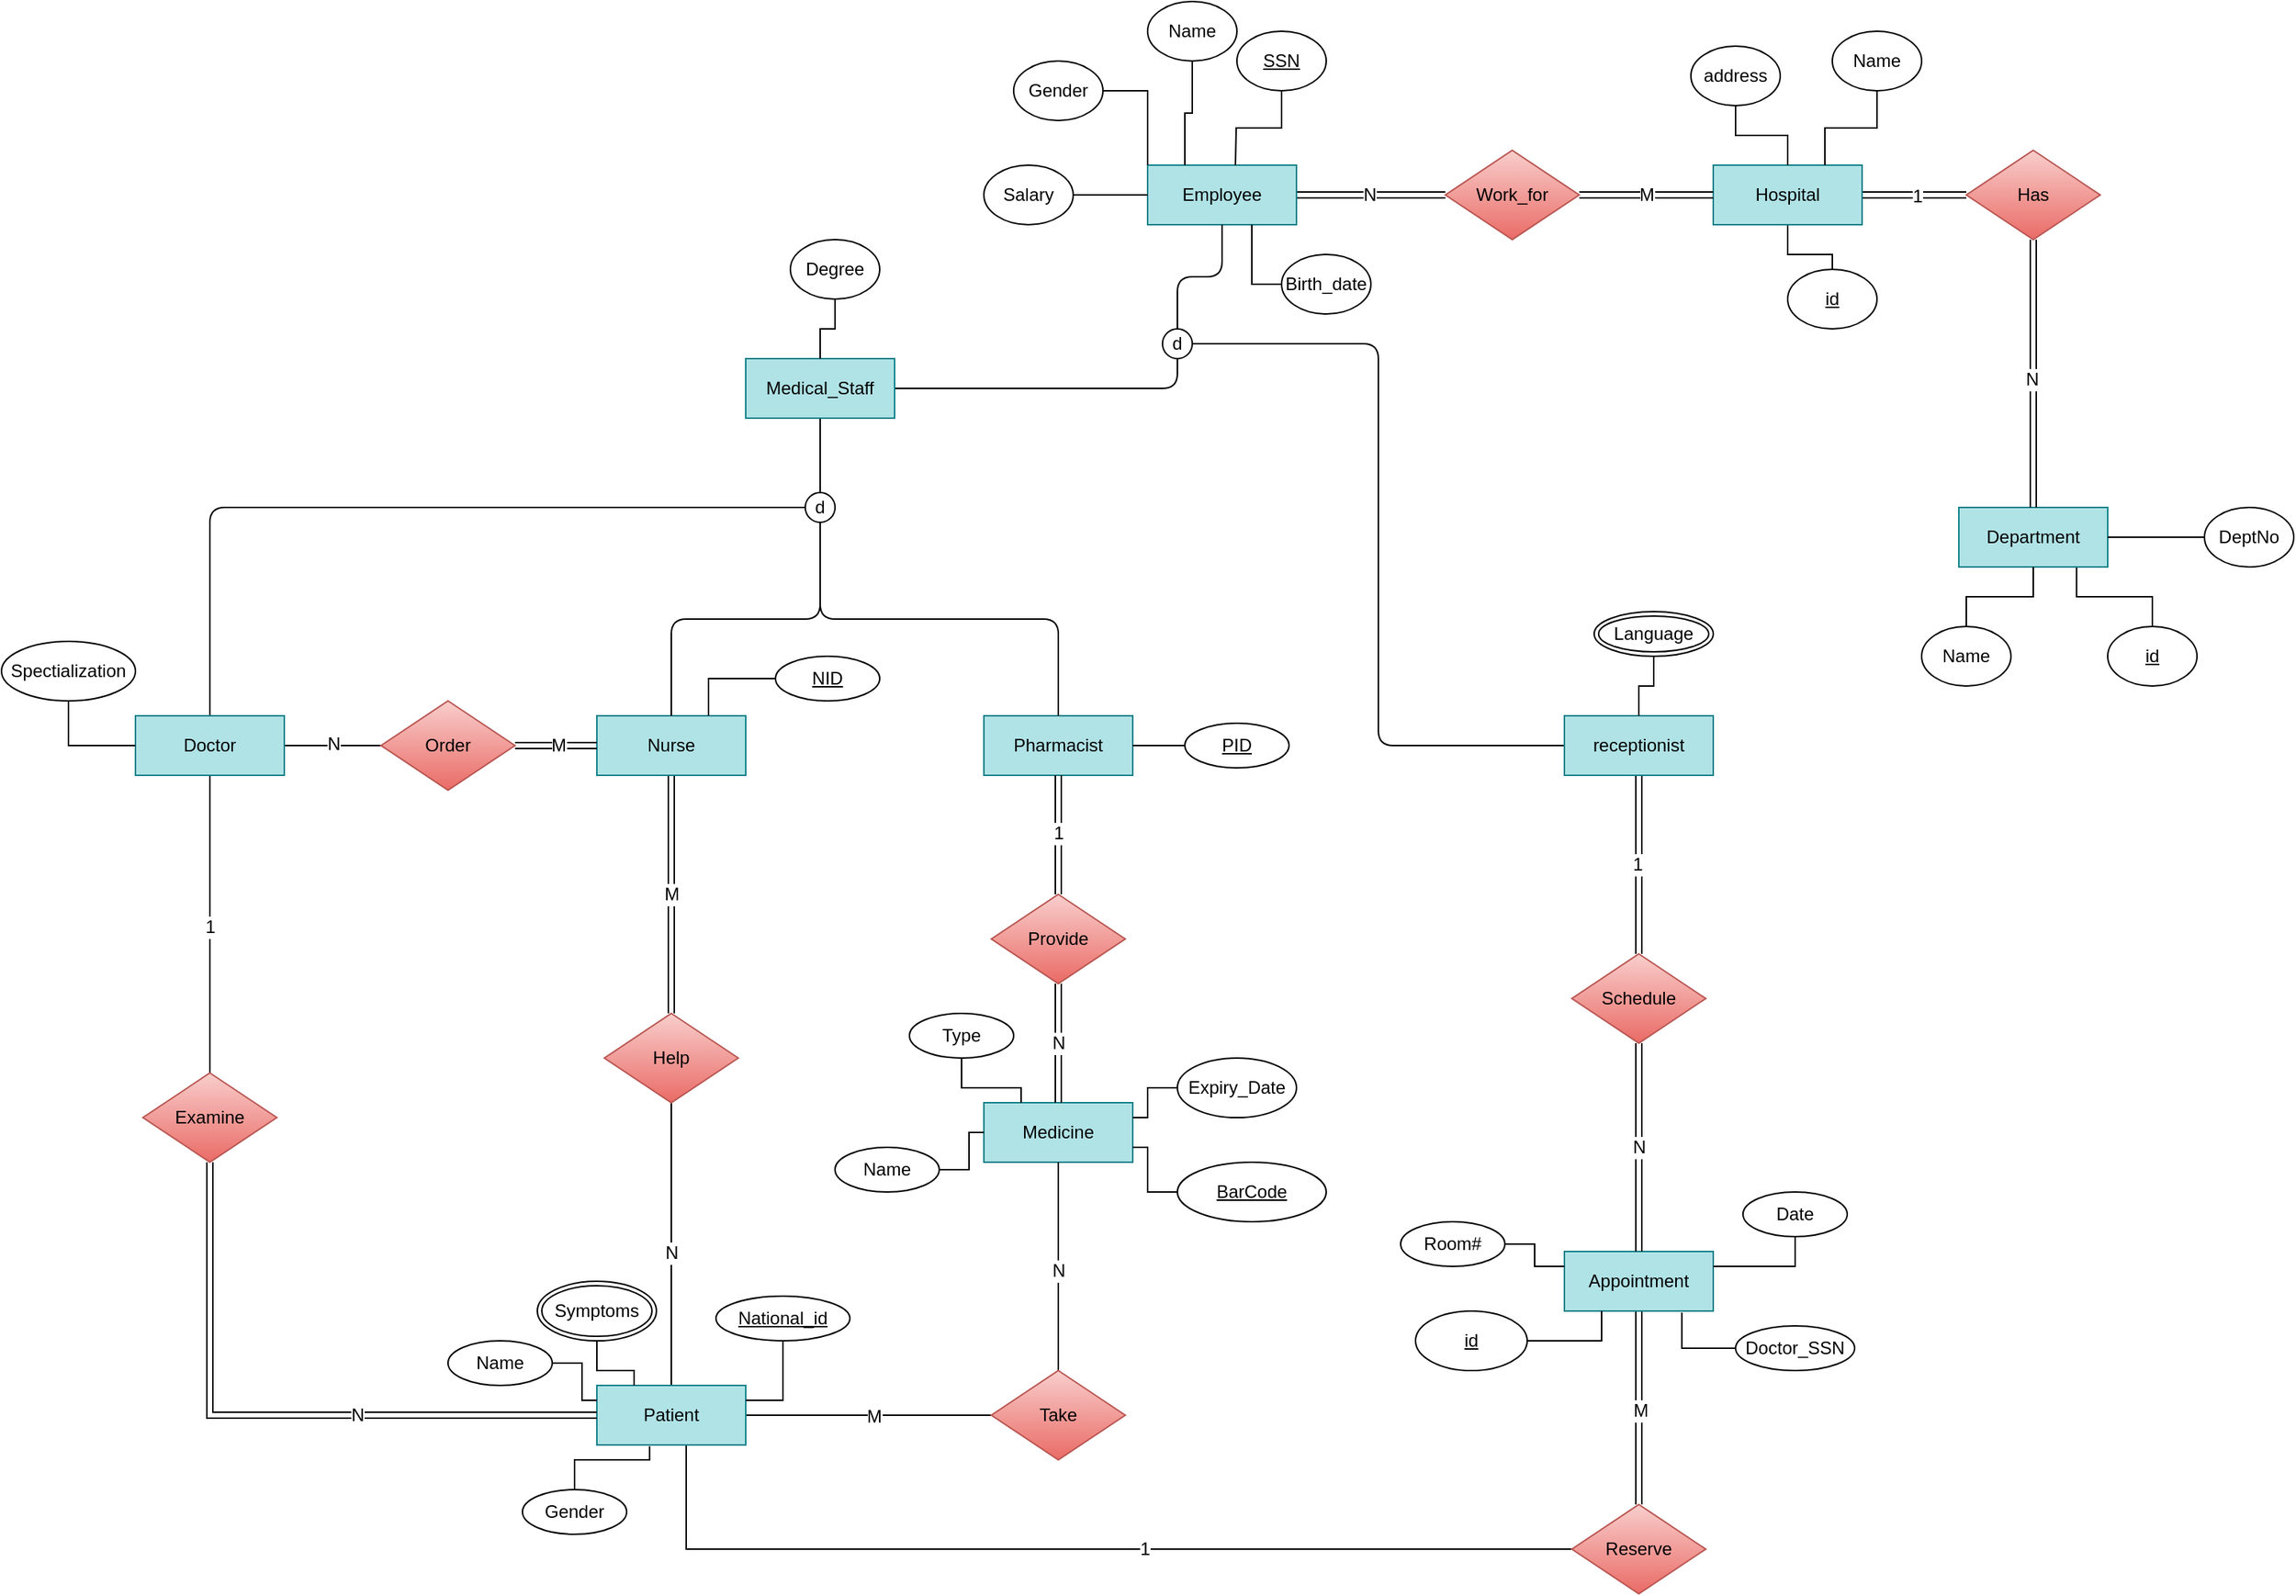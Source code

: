 <mxfile version="24.0.2" type="device">
  <diagram name="Page-1" id="7vA5k1ekcT5QC32cfVXg">
    <mxGraphModel dx="2220" dy="1185" grid="1" gridSize="10" guides="1" tooltips="1" connect="1" arrows="1" fold="1" page="1" pageScale="1" pageWidth="850" pageHeight="1100" math="0" shadow="0">
      <root>
        <mxCell id="0" />
        <mxCell id="1" parent="0" />
        <mxCell id="Ph7M2T8NQerXe_SHEotg-37" style="edgeStyle=orthogonalEdgeStyle;rounded=0;orthogonalLoop=1;jettySize=auto;html=1;entryX=0.5;entryY=0;entryDx=0;entryDy=0;fontFamily=Helvetica;fontSize=12;fontColor=default;startArrow=none;startFill=0;endArrow=none;endFill=0;curved=1;" edge="1" parent="1" source="Ph7M2T8NQerXe_SHEotg-9" target="Ph7M2T8NQerXe_SHEotg-32">
          <mxGeometry relative="1" as="geometry" />
        </mxCell>
        <mxCell id="Ph7M2T8NQerXe_SHEotg-45" style="edgeStyle=orthogonalEdgeStyle;curved=0;rounded=1;orthogonalLoop=1;jettySize=auto;html=1;entryX=0.5;entryY=1;entryDx=0;entryDy=0;strokeColor=default;align=center;verticalAlign=middle;fontFamily=Helvetica;fontSize=12;fontColor=default;labelBackgroundColor=default;startArrow=none;startFill=0;endArrow=none;endFill=0;" edge="1" parent="1" source="Ph7M2T8NQerXe_SHEotg-9" target="Ph7M2T8NQerXe_SHEotg-35">
          <mxGeometry relative="1" as="geometry" />
        </mxCell>
        <mxCell id="Ph7M2T8NQerXe_SHEotg-9" value="Medical_Staff" style="whiteSpace=wrap;html=1;align=center;fillColor=#b0e3e6;strokeColor=#0e8088;" vertex="1" parent="1">
          <mxGeometry x="580" y="550" width="100" height="40" as="geometry" />
        </mxCell>
        <mxCell id="Ph7M2T8NQerXe_SHEotg-59" style="edgeStyle=orthogonalEdgeStyle;curved=1;rounded=0;orthogonalLoop=1;jettySize=auto;html=1;entryX=0;entryY=0.5;entryDx=0;entryDy=0;strokeColor=default;align=center;verticalAlign=middle;fontFamily=Helvetica;fontSize=12;fontColor=default;labelBackgroundColor=default;startArrow=none;startFill=0;endArrow=none;endFill=0;shape=link;" edge="1" parent="1" source="Ph7M2T8NQerXe_SHEotg-10" target="Ph7M2T8NQerXe_SHEotg-21">
          <mxGeometry relative="1" as="geometry" />
        </mxCell>
        <mxCell id="Ph7M2T8NQerXe_SHEotg-61" value="1" style="edgeLabel;html=1;align=center;verticalAlign=middle;resizable=0;points=[];strokeColor=default;fontFamily=Helvetica;fontSize=12;fontColor=default;labelBackgroundColor=default;fillColor=default;" vertex="1" connectable="0" parent="Ph7M2T8NQerXe_SHEotg-59">
          <mxGeometry x="0.057" y="-1" relative="1" as="geometry">
            <mxPoint as="offset" />
          </mxGeometry>
        </mxCell>
        <mxCell id="Ph7M2T8NQerXe_SHEotg-112" style="edgeStyle=orthogonalEdgeStyle;curved=0;rounded=0;orthogonalLoop=1;jettySize=auto;html=1;entryX=0.5;entryY=0;entryDx=0;entryDy=0;strokeColor=default;align=center;verticalAlign=middle;fontFamily=Helvetica;fontSize=12;fontColor=default;labelBackgroundColor=default;startArrow=none;startFill=0;endArrow=none;endFill=0;" edge="1" parent="1" source="Ph7M2T8NQerXe_SHEotg-10" target="Ph7M2T8NQerXe_SHEotg-111">
          <mxGeometry relative="1" as="geometry" />
        </mxCell>
        <mxCell id="Ph7M2T8NQerXe_SHEotg-10" value="Hospital" style="whiteSpace=wrap;html=1;align=center;fillColor=#b0e3e6;strokeColor=#0e8088;" vertex="1" parent="1">
          <mxGeometry x="1230" y="420" width="100" height="40" as="geometry" />
        </mxCell>
        <mxCell id="Ph7M2T8NQerXe_SHEotg-54" style="edgeStyle=orthogonalEdgeStyle;curved=0;rounded=1;orthogonalLoop=1;jettySize=auto;html=1;strokeColor=default;align=center;verticalAlign=middle;fontFamily=Helvetica;fontSize=12;fontColor=default;labelBackgroundColor=default;startArrow=none;startFill=0;endArrow=none;endFill=0;entryX=0.5;entryY=1;entryDx=0;entryDy=0;" edge="1" parent="1" source="Ph7M2T8NQerXe_SHEotg-11" target="Ph7M2T8NQerXe_SHEotg-32">
          <mxGeometry relative="1" as="geometry">
            <mxPoint x="600" y="700" as="targetPoint" />
            <Array as="points">
              <mxPoint x="220" y="650" />
              <mxPoint x="630" y="650" />
            </Array>
          </mxGeometry>
        </mxCell>
        <mxCell id="Ph7M2T8NQerXe_SHEotg-81" style="edgeStyle=orthogonalEdgeStyle;curved=1;rounded=0;orthogonalLoop=1;jettySize=auto;html=1;entryX=0.5;entryY=0;entryDx=0;entryDy=0;strokeColor=default;align=center;verticalAlign=middle;fontFamily=Helvetica;fontSize=12;fontColor=default;labelBackgroundColor=default;startArrow=none;startFill=0;endArrow=none;endFill=0;" edge="1" parent="1" source="Ph7M2T8NQerXe_SHEotg-11" target="Ph7M2T8NQerXe_SHEotg-27">
          <mxGeometry relative="1" as="geometry" />
        </mxCell>
        <mxCell id="Ph7M2T8NQerXe_SHEotg-82" value="1" style="edgeLabel;html=1;align=center;verticalAlign=middle;resizable=0;points=[];strokeColor=default;fontFamily=Helvetica;fontSize=12;fontColor=default;labelBackgroundColor=default;fillColor=default;" vertex="1" connectable="0" parent="Ph7M2T8NQerXe_SHEotg-81">
          <mxGeometry x="0.021" y="-2" relative="1" as="geometry">
            <mxPoint x="2" as="offset" />
          </mxGeometry>
        </mxCell>
        <mxCell id="Ph7M2T8NQerXe_SHEotg-83" style="edgeStyle=orthogonalEdgeStyle;curved=1;rounded=0;orthogonalLoop=1;jettySize=auto;html=1;strokeColor=default;align=center;verticalAlign=middle;fontFamily=Helvetica;fontSize=12;fontColor=default;labelBackgroundColor=default;startArrow=none;startFill=0;endArrow=none;endFill=0;" edge="1" parent="1" source="Ph7M2T8NQerXe_SHEotg-11" target="Ph7M2T8NQerXe_SHEotg-28">
          <mxGeometry relative="1" as="geometry" />
        </mxCell>
        <mxCell id="Ph7M2T8NQerXe_SHEotg-84" value="N" style="edgeLabel;html=1;align=center;verticalAlign=middle;resizable=0;points=[];strokeColor=default;fontFamily=Helvetica;fontSize=12;fontColor=default;labelBackgroundColor=default;fillColor=default;" vertex="1" connectable="0" parent="Ph7M2T8NQerXe_SHEotg-83">
          <mxGeometry x="0.019" y="1" relative="1" as="geometry">
            <mxPoint as="offset" />
          </mxGeometry>
        </mxCell>
        <mxCell id="Ph7M2T8NQerXe_SHEotg-11" value="Doctor" style="whiteSpace=wrap;html=1;align=center;fillColor=#b0e3e6;strokeColor=#0e8088;" vertex="1" parent="1">
          <mxGeometry x="170" y="790" width="100" height="40" as="geometry" />
        </mxCell>
        <mxCell id="Ph7M2T8NQerXe_SHEotg-12" value="Department" style="whiteSpace=wrap;html=1;align=center;fillColor=#b0e3e6;strokeColor=#0e8088;" vertex="1" parent="1">
          <mxGeometry x="1395" y="650" width="100" height="40" as="geometry" />
        </mxCell>
        <mxCell id="Ph7M2T8NQerXe_SHEotg-87" style="edgeStyle=orthogonalEdgeStyle;curved=1;rounded=0;orthogonalLoop=1;jettySize=auto;html=1;entryX=0.5;entryY=0;entryDx=0;entryDy=0;strokeColor=default;align=center;verticalAlign=middle;fontFamily=Helvetica;fontSize=12;fontColor=default;labelBackgroundColor=default;startArrow=none;startFill=0;endArrow=none;endFill=0;shape=link;" edge="1" parent="1" source="Ph7M2T8NQerXe_SHEotg-14" target="Ph7M2T8NQerXe_SHEotg-26">
          <mxGeometry relative="1" as="geometry" />
        </mxCell>
        <mxCell id="Ph7M2T8NQerXe_SHEotg-88" value="M" style="edgeLabel;html=1;align=center;verticalAlign=middle;resizable=0;points=[];strokeColor=default;fontFamily=Helvetica;fontSize=12;fontColor=default;labelBackgroundColor=default;fillColor=default;" vertex="1" connectable="0" parent="Ph7M2T8NQerXe_SHEotg-87">
          <mxGeometry x="0.032" y="1" relative="1" as="geometry">
            <mxPoint x="-1" y="-3" as="offset" />
          </mxGeometry>
        </mxCell>
        <mxCell id="Ph7M2T8NQerXe_SHEotg-14" value="Nurse" style="whiteSpace=wrap;html=1;align=center;fillColor=#b0e3e6;strokeColor=#0e8088;" vertex="1" parent="1">
          <mxGeometry x="480" y="790" width="100" height="40" as="geometry" />
        </mxCell>
        <mxCell id="Ph7M2T8NQerXe_SHEotg-15" value="Pharmacist" style="whiteSpace=wrap;html=1;align=center;fillColor=#b0e3e6;strokeColor=#0e8088;" vertex="1" parent="1">
          <mxGeometry x="740" y="790" width="100" height="40" as="geometry" />
        </mxCell>
        <mxCell id="Ph7M2T8NQerXe_SHEotg-16" value="Medicine" style="whiteSpace=wrap;html=1;align=center;fillColor=#b0e3e6;strokeColor=#0e8088;" vertex="1" parent="1">
          <mxGeometry x="740" y="1050" width="100" height="40" as="geometry" />
        </mxCell>
        <mxCell id="Ph7M2T8NQerXe_SHEotg-68" style="edgeStyle=orthogonalEdgeStyle;curved=0;rounded=0;orthogonalLoop=1;jettySize=auto;html=1;entryX=0;entryY=0.5;entryDx=0;entryDy=0;strokeColor=default;align=center;verticalAlign=middle;fontFamily=Helvetica;fontSize=12;fontColor=default;labelBackgroundColor=default;startArrow=none;startFill=0;endArrow=none;endFill=0;" edge="1" parent="1" source="Ph7M2T8NQerXe_SHEotg-17" target="Ph7M2T8NQerXe_SHEotg-50">
          <mxGeometry relative="1" as="geometry">
            <Array as="points">
              <mxPoint x="540" y="1350" />
            </Array>
          </mxGeometry>
        </mxCell>
        <mxCell id="Ph7M2T8NQerXe_SHEotg-69" value="1" style="edgeLabel;html=1;align=center;verticalAlign=middle;resizable=0;points=[];strokeColor=default;fontFamily=Helvetica;fontSize=12;fontColor=default;labelBackgroundColor=default;fillColor=default;" vertex="1" connectable="0" parent="Ph7M2T8NQerXe_SHEotg-68">
          <mxGeometry x="0.144" y="-3" relative="1" as="geometry">
            <mxPoint x="-3" y="-3" as="offset" />
          </mxGeometry>
        </mxCell>
        <mxCell id="Ph7M2T8NQerXe_SHEotg-75" style="edgeStyle=orthogonalEdgeStyle;curved=1;rounded=0;orthogonalLoop=1;jettySize=auto;html=1;entryX=0;entryY=0.5;entryDx=0;entryDy=0;strokeColor=default;align=center;verticalAlign=middle;fontFamily=Helvetica;fontSize=12;fontColor=default;labelBackgroundColor=default;startArrow=none;startFill=0;endArrow=none;endFill=0;" edge="1" parent="1" source="Ph7M2T8NQerXe_SHEotg-17" target="Ph7M2T8NQerXe_SHEotg-25">
          <mxGeometry relative="1" as="geometry" />
        </mxCell>
        <mxCell id="Ph7M2T8NQerXe_SHEotg-76" value="M" style="edgeLabel;html=1;align=center;verticalAlign=middle;resizable=0;points=[];strokeColor=default;fontFamily=Helvetica;fontSize=12;fontColor=default;labelBackgroundColor=default;fillColor=default;" vertex="1" connectable="0" parent="Ph7M2T8NQerXe_SHEotg-75">
          <mxGeometry x="0.043" y="-1" relative="1" as="geometry">
            <mxPoint as="offset" />
          </mxGeometry>
        </mxCell>
        <mxCell id="Ph7M2T8NQerXe_SHEotg-77" style="edgeStyle=orthogonalEdgeStyle;curved=1;rounded=0;orthogonalLoop=1;jettySize=auto;html=1;entryX=0.5;entryY=1;entryDx=0;entryDy=0;strokeColor=default;align=center;verticalAlign=middle;fontFamily=Helvetica;fontSize=12;fontColor=default;labelBackgroundColor=default;startArrow=none;startFill=0;endArrow=none;endFill=0;" edge="1" parent="1" source="Ph7M2T8NQerXe_SHEotg-17" target="Ph7M2T8NQerXe_SHEotg-26">
          <mxGeometry relative="1" as="geometry" />
        </mxCell>
        <mxCell id="Ph7M2T8NQerXe_SHEotg-78" value="N" style="edgeLabel;html=1;align=center;verticalAlign=middle;resizable=0;points=[];strokeColor=default;fontFamily=Helvetica;fontSize=12;fontColor=default;labelBackgroundColor=default;fillColor=default;" vertex="1" connectable="0" parent="Ph7M2T8NQerXe_SHEotg-77">
          <mxGeometry x="-0.036" y="2" relative="1" as="geometry">
            <mxPoint x="2" y="2" as="offset" />
          </mxGeometry>
        </mxCell>
        <mxCell id="Ph7M2T8NQerXe_SHEotg-17" value="Patient" style="whiteSpace=wrap;html=1;align=center;fillColor=#b0e3e6;strokeColor=#0e8088;" vertex="1" parent="1">
          <mxGeometry x="480" y="1240" width="100" height="40" as="geometry" />
        </mxCell>
        <mxCell id="Ph7M2T8NQerXe_SHEotg-93" style="edgeStyle=orthogonalEdgeStyle;curved=1;rounded=0;orthogonalLoop=1;jettySize=auto;html=1;entryX=0.5;entryY=0;entryDx=0;entryDy=0;strokeColor=default;align=center;verticalAlign=middle;fontFamily=Helvetica;fontSize=12;fontColor=default;labelBackgroundColor=default;startArrow=none;startFill=0;endArrow=none;endFill=0;shape=link;" edge="1" parent="1" source="Ph7M2T8NQerXe_SHEotg-18" target="Ph7M2T8NQerXe_SHEotg-22">
          <mxGeometry relative="1" as="geometry" />
        </mxCell>
        <mxCell id="Ph7M2T8NQerXe_SHEotg-94" value="1" style="edgeLabel;html=1;align=center;verticalAlign=middle;resizable=0;points=[];strokeColor=default;fontFamily=Helvetica;fontSize=12;fontColor=default;labelBackgroundColor=default;fillColor=default;" vertex="1" connectable="0" parent="Ph7M2T8NQerXe_SHEotg-93">
          <mxGeometry x="-0.001" y="-1" relative="1" as="geometry">
            <mxPoint as="offset" />
          </mxGeometry>
        </mxCell>
        <mxCell id="Ph7M2T8NQerXe_SHEotg-172" style="edgeStyle=orthogonalEdgeStyle;curved=0;rounded=1;orthogonalLoop=1;jettySize=auto;html=1;entryX=1;entryY=0.5;entryDx=0;entryDy=0;strokeColor=default;align=center;verticalAlign=middle;fontFamily=Helvetica;fontSize=12;fontColor=default;labelBackgroundColor=default;startArrow=none;startFill=0;endArrow=none;endFill=0;" edge="1" parent="1" source="Ph7M2T8NQerXe_SHEotg-18" target="Ph7M2T8NQerXe_SHEotg-35">
          <mxGeometry relative="1" as="geometry" />
        </mxCell>
        <mxCell id="Ph7M2T8NQerXe_SHEotg-18" value="receptionist" style="whiteSpace=wrap;html=1;align=center;fillColor=#b0e3e6;strokeColor=#0e8088;" vertex="1" parent="1">
          <mxGeometry x="1130" y="790" width="100" height="40" as="geometry" />
        </mxCell>
        <mxCell id="Ph7M2T8NQerXe_SHEotg-66" style="edgeStyle=orthogonalEdgeStyle;curved=1;rounded=0;orthogonalLoop=1;jettySize=auto;html=1;entryX=0.5;entryY=0;entryDx=0;entryDy=0;strokeColor=default;align=center;verticalAlign=middle;fontFamily=Helvetica;fontSize=12;fontColor=default;labelBackgroundColor=default;startArrow=none;startFill=0;endArrow=none;endFill=0;shape=link;" edge="1" parent="1" source="Ph7M2T8NQerXe_SHEotg-19" target="Ph7M2T8NQerXe_SHEotg-50">
          <mxGeometry relative="1" as="geometry" />
        </mxCell>
        <mxCell id="Ph7M2T8NQerXe_SHEotg-67" value="M" style="edgeLabel;html=1;align=center;verticalAlign=middle;resizable=0;points=[];strokeColor=default;fontFamily=Helvetica;fontSize=12;fontColor=default;labelBackgroundColor=default;fillColor=default;" vertex="1" connectable="0" parent="Ph7M2T8NQerXe_SHEotg-66">
          <mxGeometry x="0.031" y="1" relative="1" as="geometry">
            <mxPoint as="offset" />
          </mxGeometry>
        </mxCell>
        <mxCell id="Ph7M2T8NQerXe_SHEotg-19" value="Appointment" style="whiteSpace=wrap;html=1;align=center;fillColor=#b0e3e6;strokeColor=#0e8088;" vertex="1" parent="1">
          <mxGeometry x="1130" y="1150" width="100" height="40" as="geometry" />
        </mxCell>
        <mxCell id="Ph7M2T8NQerXe_SHEotg-57" style="edgeStyle=orthogonalEdgeStyle;curved=1;rounded=0;orthogonalLoop=1;jettySize=auto;html=1;entryX=0;entryY=0.5;entryDx=0;entryDy=0;strokeColor=default;align=center;verticalAlign=middle;fontFamily=Helvetica;fontSize=12;fontColor=default;labelBackgroundColor=default;startArrow=none;startFill=0;endArrow=none;endFill=0;shape=link;" edge="1" parent="1" source="Ph7M2T8NQerXe_SHEotg-20" target="Ph7M2T8NQerXe_SHEotg-10">
          <mxGeometry relative="1" as="geometry" />
        </mxCell>
        <mxCell id="Ph7M2T8NQerXe_SHEotg-58" value="M" style="edgeLabel;html=1;align=center;verticalAlign=middle;resizable=0;points=[];strokeColor=default;fontFamily=Helvetica;fontSize=12;fontColor=default;labelBackgroundColor=default;fillColor=default;" vertex="1" connectable="0" parent="Ph7M2T8NQerXe_SHEotg-57">
          <mxGeometry x="-0.017" y="2" relative="1" as="geometry">
            <mxPoint x="1" y="2" as="offset" />
          </mxGeometry>
        </mxCell>
        <mxCell id="Ph7M2T8NQerXe_SHEotg-20" value="Work_for" style="shape=rhombus;perimeter=rhombusPerimeter;whiteSpace=wrap;html=1;align=center;strokeColor=#b85450;verticalAlign=middle;fontFamily=Helvetica;fontSize=12;fillColor=#f8cecc;gradientColor=#ea6b66;" vertex="1" parent="1">
          <mxGeometry x="1050" y="410" width="90" height="60" as="geometry" />
        </mxCell>
        <mxCell id="Ph7M2T8NQerXe_SHEotg-62" style="edgeStyle=orthogonalEdgeStyle;curved=1;rounded=0;orthogonalLoop=1;jettySize=auto;html=1;exitX=0.5;exitY=1;exitDx=0;exitDy=0;strokeColor=default;align=center;verticalAlign=middle;fontFamily=Helvetica;fontSize=12;fontColor=default;labelBackgroundColor=default;startArrow=none;startFill=0;endArrow=none;endFill=0;shape=link;" edge="1" parent="1" source="Ph7M2T8NQerXe_SHEotg-21" target="Ph7M2T8NQerXe_SHEotg-12">
          <mxGeometry relative="1" as="geometry" />
        </mxCell>
        <mxCell id="Ph7M2T8NQerXe_SHEotg-63" value="N" style="edgeLabel;html=1;align=center;verticalAlign=middle;resizable=0;points=[];strokeColor=default;fontFamily=Helvetica;fontSize=12;fontColor=default;labelBackgroundColor=default;fillColor=default;" vertex="1" connectable="0" parent="Ph7M2T8NQerXe_SHEotg-62">
          <mxGeometry x="0.039" y="-1" relative="1" as="geometry">
            <mxPoint as="offset" />
          </mxGeometry>
        </mxCell>
        <mxCell id="Ph7M2T8NQerXe_SHEotg-21" value="Has" style="shape=rhombus;perimeter=rhombusPerimeter;whiteSpace=wrap;html=1;align=center;strokeColor=#b85450;verticalAlign=middle;fontFamily=Helvetica;fontSize=12;fillColor=#f8cecc;gradientColor=#ea6b66;" vertex="1" parent="1">
          <mxGeometry x="1400" y="410" width="90" height="60" as="geometry" />
        </mxCell>
        <mxCell id="Ph7M2T8NQerXe_SHEotg-64" style="edgeStyle=orthogonalEdgeStyle;curved=1;rounded=0;orthogonalLoop=1;jettySize=auto;html=1;entryX=0.5;entryY=0;entryDx=0;entryDy=0;strokeColor=default;align=center;verticalAlign=middle;fontFamily=Helvetica;fontSize=12;fontColor=default;labelBackgroundColor=default;startArrow=none;startFill=0;endArrow=none;endFill=0;shape=link;" edge="1" parent="1" source="Ph7M2T8NQerXe_SHEotg-22" target="Ph7M2T8NQerXe_SHEotg-19">
          <mxGeometry relative="1" as="geometry" />
        </mxCell>
        <mxCell id="Ph7M2T8NQerXe_SHEotg-65" value="N" style="edgeLabel;html=1;align=center;verticalAlign=middle;resizable=0;points=[];strokeColor=default;fontFamily=Helvetica;fontSize=12;fontColor=default;labelBackgroundColor=default;fillColor=default;" vertex="1" connectable="0" parent="Ph7M2T8NQerXe_SHEotg-64">
          <mxGeometry x="-0.007" relative="1" as="geometry">
            <mxPoint as="offset" />
          </mxGeometry>
        </mxCell>
        <mxCell id="Ph7M2T8NQerXe_SHEotg-22" value="Schedule" style="shape=rhombus;perimeter=rhombusPerimeter;whiteSpace=wrap;html=1;align=center;strokeColor=#b85450;verticalAlign=middle;fontFamily=Helvetica;fontSize=12;fillColor=#f8cecc;gradientColor=#ea6b66;" vertex="1" parent="1">
          <mxGeometry x="1135" y="950" width="90" height="60" as="geometry" />
        </mxCell>
        <mxCell id="Ph7M2T8NQerXe_SHEotg-89" style="edgeStyle=orthogonalEdgeStyle;curved=1;rounded=0;orthogonalLoop=1;jettySize=auto;html=1;entryX=0.5;entryY=1;entryDx=0;entryDy=0;strokeColor=default;align=center;verticalAlign=middle;fontFamily=Helvetica;fontSize=12;fontColor=default;labelBackgroundColor=default;startArrow=none;startFill=0;endArrow=none;endFill=0;shape=link;" edge="1" parent="1" source="Ph7M2T8NQerXe_SHEotg-24" target="Ph7M2T8NQerXe_SHEotg-15">
          <mxGeometry relative="1" as="geometry" />
        </mxCell>
        <mxCell id="Ph7M2T8NQerXe_SHEotg-90" value="1" style="edgeLabel;html=1;align=center;verticalAlign=middle;resizable=0;points=[];strokeColor=default;fontFamily=Helvetica;fontSize=12;fontColor=default;labelBackgroundColor=default;fillColor=default;" vertex="1" connectable="0" parent="Ph7M2T8NQerXe_SHEotg-89">
          <mxGeometry x="0.031" y="-1" relative="1" as="geometry">
            <mxPoint x="-1" as="offset" />
          </mxGeometry>
        </mxCell>
        <mxCell id="Ph7M2T8NQerXe_SHEotg-91" style="edgeStyle=orthogonalEdgeStyle;curved=1;rounded=0;orthogonalLoop=1;jettySize=auto;html=1;entryX=0.5;entryY=0;entryDx=0;entryDy=0;strokeColor=default;align=center;verticalAlign=middle;fontFamily=Helvetica;fontSize=12;fontColor=default;labelBackgroundColor=default;startArrow=none;startFill=0;endArrow=none;endFill=0;shape=link;" edge="1" parent="1" source="Ph7M2T8NQerXe_SHEotg-24" target="Ph7M2T8NQerXe_SHEotg-16">
          <mxGeometry relative="1" as="geometry" />
        </mxCell>
        <mxCell id="Ph7M2T8NQerXe_SHEotg-92" value="N" style="edgeLabel;html=1;align=center;verticalAlign=middle;resizable=0;points=[];strokeColor=default;fontFamily=Helvetica;fontSize=12;fontColor=default;labelBackgroundColor=default;fillColor=default;" vertex="1" connectable="0" parent="Ph7M2T8NQerXe_SHEotg-91">
          <mxGeometry x="0.005" y="-2" relative="1" as="geometry">
            <mxPoint x="2" as="offset" />
          </mxGeometry>
        </mxCell>
        <mxCell id="Ph7M2T8NQerXe_SHEotg-24" value="Provide" style="shape=rhombus;perimeter=rhombusPerimeter;whiteSpace=wrap;html=1;align=center;fillColor=#f8cecc;gradientColor=#ea6b66;strokeColor=#b85450;" vertex="1" parent="1">
          <mxGeometry x="745" y="910" width="90" height="60" as="geometry" />
        </mxCell>
        <mxCell id="Ph7M2T8NQerXe_SHEotg-70" style="edgeStyle=orthogonalEdgeStyle;curved=1;rounded=0;orthogonalLoop=1;jettySize=auto;html=1;entryX=0.5;entryY=1;entryDx=0;entryDy=0;strokeColor=default;align=center;verticalAlign=middle;fontFamily=Helvetica;fontSize=12;fontColor=default;labelBackgroundColor=default;startArrow=none;startFill=0;endArrow=none;endFill=0;" edge="1" parent="1" source="Ph7M2T8NQerXe_SHEotg-25" target="Ph7M2T8NQerXe_SHEotg-16">
          <mxGeometry relative="1" as="geometry" />
        </mxCell>
        <mxCell id="Ph7M2T8NQerXe_SHEotg-73" value="N" style="edgeLabel;html=1;align=center;verticalAlign=middle;resizable=0;points=[];strokeColor=default;fontFamily=Helvetica;fontSize=12;fontColor=default;labelBackgroundColor=default;fillColor=default;" vertex="1" connectable="0" parent="Ph7M2T8NQerXe_SHEotg-70">
          <mxGeometry x="-0.04" y="1" relative="1" as="geometry">
            <mxPoint x="1" as="offset" />
          </mxGeometry>
        </mxCell>
        <mxCell id="Ph7M2T8NQerXe_SHEotg-25" value="Take" style="shape=rhombus;perimeter=rhombusPerimeter;whiteSpace=wrap;html=1;align=center;fillColor=#f8cecc;gradientColor=#ea6b66;strokeColor=#b85450;" vertex="1" parent="1">
          <mxGeometry x="745" y="1230" width="90" height="60" as="geometry" />
        </mxCell>
        <mxCell id="Ph7M2T8NQerXe_SHEotg-26" value="Help" style="shape=rhombus;perimeter=rhombusPerimeter;whiteSpace=wrap;html=1;align=center;fillColor=#f8cecc;gradientColor=#ea6b66;strokeColor=#b85450;" vertex="1" parent="1">
          <mxGeometry x="485" y="990" width="90" height="60" as="geometry" />
        </mxCell>
        <mxCell id="Ph7M2T8NQerXe_SHEotg-79" style="edgeStyle=orthogonalEdgeStyle;curved=1;rounded=0;orthogonalLoop=1;jettySize=auto;html=1;strokeColor=default;align=center;verticalAlign=middle;fontFamily=Helvetica;fontSize=12;fontColor=default;labelBackgroundColor=default;startArrow=none;startFill=0;endArrow=none;endFill=0;shape=link;entryX=0;entryY=0.5;entryDx=0;entryDy=0;" edge="1" parent="1" source="Ph7M2T8NQerXe_SHEotg-27" target="Ph7M2T8NQerXe_SHEotg-17">
          <mxGeometry relative="1" as="geometry">
            <mxPoint x="470" y="1260" as="targetPoint" />
            <Array as="points">
              <mxPoint x="220" y="1260" />
            </Array>
          </mxGeometry>
        </mxCell>
        <mxCell id="Ph7M2T8NQerXe_SHEotg-80" value="N" style="edgeLabel;html=1;align=center;verticalAlign=middle;resizable=0;points=[];strokeColor=default;fontFamily=Helvetica;fontSize=12;fontColor=default;labelBackgroundColor=default;fillColor=default;" vertex="1" connectable="0" parent="Ph7M2T8NQerXe_SHEotg-79">
          <mxGeometry x="0.248" y="-1" relative="1" as="geometry">
            <mxPoint y="-1" as="offset" />
          </mxGeometry>
        </mxCell>
        <mxCell id="Ph7M2T8NQerXe_SHEotg-27" value="Examine" style="shape=rhombus;perimeter=rhombusPerimeter;whiteSpace=wrap;html=1;align=center;fillColor=#f8cecc;gradientColor=#ea6b66;strokeColor=#b85450;" vertex="1" parent="1">
          <mxGeometry x="175" y="1030" width="90" height="60" as="geometry" />
        </mxCell>
        <mxCell id="Ph7M2T8NQerXe_SHEotg-85" style="edgeStyle=orthogonalEdgeStyle;curved=1;rounded=0;orthogonalLoop=1;jettySize=auto;html=1;entryX=0;entryY=0.5;entryDx=0;entryDy=0;strokeColor=default;align=center;verticalAlign=middle;fontFamily=Helvetica;fontSize=12;fontColor=default;labelBackgroundColor=default;startArrow=none;startFill=0;endArrow=none;endFill=0;shape=link;" edge="1" parent="1" source="Ph7M2T8NQerXe_SHEotg-28" target="Ph7M2T8NQerXe_SHEotg-14">
          <mxGeometry relative="1" as="geometry" />
        </mxCell>
        <mxCell id="Ph7M2T8NQerXe_SHEotg-86" value="M" style="edgeLabel;html=1;align=center;verticalAlign=middle;resizable=0;points=[];strokeColor=default;fontFamily=Helvetica;fontSize=12;fontColor=default;labelBackgroundColor=default;fillColor=default;" vertex="1" connectable="0" parent="Ph7M2T8NQerXe_SHEotg-85">
          <mxGeometry x="0.046" relative="1" as="geometry">
            <mxPoint as="offset" />
          </mxGeometry>
        </mxCell>
        <mxCell id="Ph7M2T8NQerXe_SHEotg-28" value="Order" style="shape=rhombus;perimeter=rhombusPerimeter;whiteSpace=wrap;html=1;align=center;fillColor=#f8cecc;strokeColor=#b85450;gradientColor=#ea6b66;" vertex="1" parent="1">
          <mxGeometry x="335" y="780" width="90" height="60" as="geometry" />
        </mxCell>
        <mxCell id="Ph7M2T8NQerXe_SHEotg-39" style="edgeStyle=orthogonalEdgeStyle;curved=0;rounded=1;orthogonalLoop=1;jettySize=auto;html=1;exitX=0.5;exitY=1;exitDx=0;exitDy=0;entryX=0.5;entryY=0;entryDx=0;entryDy=0;strokeColor=default;align=center;verticalAlign=middle;fontFamily=Helvetica;fontSize=12;fontColor=default;labelBackgroundColor=default;startArrow=none;startFill=0;endArrow=none;endFill=0;" edge="1" parent="1" source="Ph7M2T8NQerXe_SHEotg-32" target="Ph7M2T8NQerXe_SHEotg-14">
          <mxGeometry relative="1" as="geometry" />
        </mxCell>
        <mxCell id="Ph7M2T8NQerXe_SHEotg-32" value="d" style="ellipse;whiteSpace=wrap;html=1;aspect=fixed;" vertex="1" parent="1">
          <mxGeometry x="620" y="640" width="20" height="20" as="geometry" />
        </mxCell>
        <mxCell id="Ph7M2T8NQerXe_SHEotg-35" value="d" style="ellipse;whiteSpace=wrap;html=1;aspect=fixed;" vertex="1" parent="1">
          <mxGeometry x="860" y="530" width="20" height="20" as="geometry" />
        </mxCell>
        <mxCell id="Ph7M2T8NQerXe_SHEotg-55" style="edgeStyle=orthogonalEdgeStyle;curved=1;rounded=0;orthogonalLoop=1;jettySize=auto;html=1;entryX=0;entryY=0.5;entryDx=0;entryDy=0;strokeColor=default;align=center;verticalAlign=middle;fontFamily=Helvetica;fontSize=12;fontColor=default;labelBackgroundColor=default;startArrow=none;startFill=0;endArrow=none;endFill=0;shape=link;" edge="1" parent="1" source="Ph7M2T8NQerXe_SHEotg-36" target="Ph7M2T8NQerXe_SHEotg-20">
          <mxGeometry relative="1" as="geometry" />
        </mxCell>
        <mxCell id="Ph7M2T8NQerXe_SHEotg-56" value="N" style="edgeLabel;html=1;align=center;verticalAlign=middle;resizable=0;points=[];strokeColor=default;fontFamily=Helvetica;fontSize=12;fontColor=default;labelBackgroundColor=default;fillColor=default;" vertex="1" connectable="0" parent="Ph7M2T8NQerXe_SHEotg-55">
          <mxGeometry x="-0.016" y="4" relative="1" as="geometry">
            <mxPoint y="4" as="offset" />
          </mxGeometry>
        </mxCell>
        <mxCell id="Ph7M2T8NQerXe_SHEotg-36" value="Employee" style="whiteSpace=wrap;html=1;align=center;strokeColor=#0e8088;verticalAlign=middle;fontFamily=Helvetica;fontSize=12;fillColor=#b0e3e6;" vertex="1" parent="1">
          <mxGeometry x="850" y="420" width="100" height="40" as="geometry" />
        </mxCell>
        <mxCell id="Ph7M2T8NQerXe_SHEotg-40" style="edgeStyle=orthogonalEdgeStyle;curved=0;rounded=1;orthogonalLoop=1;jettySize=auto;html=1;exitX=0.5;exitY=1;exitDx=0;exitDy=0;strokeColor=default;align=center;verticalAlign=middle;fontFamily=Helvetica;fontSize=12;fontColor=default;labelBackgroundColor=default;startArrow=none;startFill=0;endArrow=none;endFill=0;entryX=0.5;entryY=0;entryDx=0;entryDy=0;" edge="1" parent="1" source="Ph7M2T8NQerXe_SHEotg-32" target="Ph7M2T8NQerXe_SHEotg-15">
          <mxGeometry relative="1" as="geometry">
            <mxPoint x="690" y="740" as="targetPoint" />
          </mxGeometry>
        </mxCell>
        <mxCell id="Ph7M2T8NQerXe_SHEotg-50" value="Reserve" style="shape=rhombus;perimeter=rhombusPerimeter;whiteSpace=wrap;html=1;align=center;fillColor=#f8cecc;gradientColor=#ea6b66;strokeColor=#b85450;" vertex="1" parent="1">
          <mxGeometry x="1135" y="1320" width="90" height="60" as="geometry" />
        </mxCell>
        <mxCell id="Ph7M2T8NQerXe_SHEotg-106" style="edgeStyle=orthogonalEdgeStyle;curved=1;rounded=0;orthogonalLoop=1;jettySize=auto;html=1;entryX=1;entryY=0.5;entryDx=0;entryDy=0;strokeColor=default;align=center;verticalAlign=middle;fontFamily=Helvetica;fontSize=12;fontColor=default;labelBackgroundColor=default;startArrow=none;startFill=0;endArrow=none;endFill=0;" edge="1" parent="1" source="Ph7M2T8NQerXe_SHEotg-95" target="Ph7M2T8NQerXe_SHEotg-12">
          <mxGeometry relative="1" as="geometry" />
        </mxCell>
        <mxCell id="Ph7M2T8NQerXe_SHEotg-95" value="DeptNo" style="ellipse;whiteSpace=wrap;html=1;align=center;strokeColor=default;verticalAlign=middle;fontFamily=Helvetica;fontSize=12;fontColor=default;labelBackgroundColor=default;fillColor=default;" vertex="1" parent="1">
          <mxGeometry x="1560" y="650" width="60" height="40" as="geometry" />
        </mxCell>
        <mxCell id="Ph7M2T8NQerXe_SHEotg-103" style="edgeStyle=orthogonalEdgeStyle;curved=0;rounded=0;orthogonalLoop=1;jettySize=auto;html=1;entryX=0.791;entryY=1.013;entryDx=0;entryDy=0;strokeColor=default;align=center;verticalAlign=middle;fontFamily=Helvetica;fontSize=12;fontColor=default;labelBackgroundColor=default;startArrow=none;startFill=0;endArrow=none;endFill=0;entryPerimeter=0;" edge="1" parent="1" source="Ph7M2T8NQerXe_SHEotg-97" target="Ph7M2T8NQerXe_SHEotg-12">
          <mxGeometry relative="1" as="geometry" />
        </mxCell>
        <mxCell id="Ph7M2T8NQerXe_SHEotg-97" value="&lt;u&gt;id&lt;/u&gt;" style="ellipse;whiteSpace=wrap;html=1;align=center;strokeColor=default;verticalAlign=middle;fontFamily=Helvetica;fontSize=12;fontColor=default;labelBackgroundColor=default;fillColor=default;" vertex="1" parent="1">
          <mxGeometry x="1495" y="730" width="60" height="40" as="geometry" />
        </mxCell>
        <mxCell id="Ph7M2T8NQerXe_SHEotg-105" style="edgeStyle=orthogonalEdgeStyle;curved=0;rounded=0;orthogonalLoop=1;jettySize=auto;html=1;entryX=0.5;entryY=1;entryDx=0;entryDy=0;strokeColor=default;align=center;verticalAlign=middle;fontFamily=Helvetica;fontSize=12;fontColor=default;labelBackgroundColor=default;startArrow=none;startFill=0;endArrow=none;endFill=0;" edge="1" parent="1" source="Ph7M2T8NQerXe_SHEotg-104" target="Ph7M2T8NQerXe_SHEotg-12">
          <mxGeometry relative="1" as="geometry" />
        </mxCell>
        <mxCell id="Ph7M2T8NQerXe_SHEotg-104" value="Name" style="ellipse;whiteSpace=wrap;html=1;align=center;strokeColor=default;verticalAlign=middle;fontFamily=Helvetica;fontSize=12;fontColor=default;labelBackgroundColor=default;fillColor=default;" vertex="1" parent="1">
          <mxGeometry x="1370" y="730" width="60" height="40" as="geometry" />
        </mxCell>
        <mxCell id="Ph7M2T8NQerXe_SHEotg-108" style="edgeStyle=orthogonalEdgeStyle;curved=0;rounded=0;orthogonalLoop=1;jettySize=auto;html=1;entryX=0.75;entryY=0;entryDx=0;entryDy=0;strokeColor=default;align=center;verticalAlign=middle;fontFamily=Helvetica;fontSize=12;fontColor=default;labelBackgroundColor=default;startArrow=none;startFill=0;endArrow=none;endFill=0;" edge="1" parent="1" source="Ph7M2T8NQerXe_SHEotg-107" target="Ph7M2T8NQerXe_SHEotg-10">
          <mxGeometry relative="1" as="geometry" />
        </mxCell>
        <mxCell id="Ph7M2T8NQerXe_SHEotg-107" value="Name" style="ellipse;whiteSpace=wrap;html=1;align=center;strokeColor=default;verticalAlign=middle;fontFamily=Helvetica;fontSize=12;fontColor=default;labelBackgroundColor=default;fillColor=default;" vertex="1" parent="1">
          <mxGeometry x="1310" y="330" width="60" height="40" as="geometry" />
        </mxCell>
        <mxCell id="Ph7M2T8NQerXe_SHEotg-110" style="edgeStyle=orthogonalEdgeStyle;curved=0;rounded=0;orthogonalLoop=1;jettySize=auto;html=1;entryX=0.5;entryY=0;entryDx=0;entryDy=0;strokeColor=default;align=center;verticalAlign=middle;fontFamily=Helvetica;fontSize=12;fontColor=default;labelBackgroundColor=default;startArrow=none;startFill=0;endArrow=none;endFill=0;" edge="1" parent="1" source="Ph7M2T8NQerXe_SHEotg-109" target="Ph7M2T8NQerXe_SHEotg-10">
          <mxGeometry relative="1" as="geometry" />
        </mxCell>
        <mxCell id="Ph7M2T8NQerXe_SHEotg-109" value="address" style="ellipse;whiteSpace=wrap;html=1;align=center;strokeColor=default;verticalAlign=middle;fontFamily=Helvetica;fontSize=12;fontColor=default;labelBackgroundColor=default;fillColor=default;" vertex="1" parent="1">
          <mxGeometry x="1215" y="340" width="60" height="40" as="geometry" />
        </mxCell>
        <mxCell id="Ph7M2T8NQerXe_SHEotg-111" value="&lt;u&gt;id&lt;/u&gt;" style="ellipse;whiteSpace=wrap;html=1;align=center;strokeColor=default;verticalAlign=middle;fontFamily=Helvetica;fontSize=12;fontColor=default;labelBackgroundColor=default;fillColor=default;" vertex="1" parent="1">
          <mxGeometry x="1280" y="490" width="60" height="40" as="geometry" />
        </mxCell>
        <mxCell id="Ph7M2T8NQerXe_SHEotg-119" style="edgeStyle=orthogonalEdgeStyle;curved=0;rounded=0;orthogonalLoop=1;jettySize=auto;html=1;entryX=0.25;entryY=0;entryDx=0;entryDy=0;strokeColor=default;align=center;verticalAlign=middle;fontFamily=Helvetica;fontSize=12;fontColor=default;labelBackgroundColor=default;startArrow=none;startFill=0;endArrow=none;endFill=0;" edge="1" parent="1" source="Ph7M2T8NQerXe_SHEotg-113" target="Ph7M2T8NQerXe_SHEotg-36">
          <mxGeometry relative="1" as="geometry" />
        </mxCell>
        <mxCell id="Ph7M2T8NQerXe_SHEotg-113" value="Name" style="ellipse;whiteSpace=wrap;html=1;align=center;strokeColor=default;verticalAlign=middle;fontFamily=Helvetica;fontSize=12;fontColor=default;labelBackgroundColor=default;fillColor=default;" vertex="1" parent="1">
          <mxGeometry x="850" y="310" width="60" height="40" as="geometry" />
        </mxCell>
        <mxCell id="Ph7M2T8NQerXe_SHEotg-115" value="&lt;u&gt;SSN&lt;/u&gt;" style="ellipse;whiteSpace=wrap;html=1;align=center;strokeColor=default;verticalAlign=middle;fontFamily=Helvetica;fontSize=12;fontColor=default;labelBackgroundColor=default;fillColor=default;" vertex="1" parent="1">
          <mxGeometry x="910" y="330" width="60" height="40" as="geometry" />
        </mxCell>
        <mxCell id="Ph7M2T8NQerXe_SHEotg-116" style="edgeStyle=orthogonalEdgeStyle;curved=0;rounded=0;orthogonalLoop=1;jettySize=auto;html=1;strokeColor=default;align=center;verticalAlign=middle;fontFamily=Helvetica;fontSize=12;fontColor=default;labelBackgroundColor=default;startArrow=none;startFill=0;endArrow=none;endFill=0;" edge="1" parent="1" source="Ph7M2T8NQerXe_SHEotg-115">
          <mxGeometry relative="1" as="geometry">
            <mxPoint x="909" y="420" as="targetPoint" />
          </mxGeometry>
        </mxCell>
        <mxCell id="Ph7M2T8NQerXe_SHEotg-118" style="edgeStyle=orthogonalEdgeStyle;curved=0;rounded=0;orthogonalLoop=1;jettySize=auto;html=1;entryX=0;entryY=0;entryDx=0;entryDy=0;strokeColor=default;align=center;verticalAlign=middle;fontFamily=Helvetica;fontSize=12;fontColor=default;labelBackgroundColor=default;startArrow=none;startFill=0;endArrow=none;endFill=0;" edge="1" parent="1" source="Ph7M2T8NQerXe_SHEotg-117" target="Ph7M2T8NQerXe_SHEotg-36">
          <mxGeometry relative="1" as="geometry" />
        </mxCell>
        <mxCell id="Ph7M2T8NQerXe_SHEotg-117" value="Gender" style="ellipse;whiteSpace=wrap;html=1;align=center;strokeColor=default;verticalAlign=middle;fontFamily=Helvetica;fontSize=12;fontColor=default;labelBackgroundColor=default;fillColor=default;" vertex="1" parent="1">
          <mxGeometry x="760" y="350" width="60" height="40" as="geometry" />
        </mxCell>
        <mxCell id="Ph7M2T8NQerXe_SHEotg-173" style="edgeStyle=orthogonalEdgeStyle;curved=1;rounded=0;orthogonalLoop=1;jettySize=auto;html=1;entryX=0;entryY=0.5;entryDx=0;entryDy=0;strokeColor=default;align=center;verticalAlign=middle;fontFamily=Helvetica;fontSize=12;fontColor=default;labelBackgroundColor=default;startArrow=none;startFill=0;endArrow=none;endFill=0;" edge="1" parent="1" source="Ph7M2T8NQerXe_SHEotg-120" target="Ph7M2T8NQerXe_SHEotg-36">
          <mxGeometry relative="1" as="geometry" />
        </mxCell>
        <mxCell id="Ph7M2T8NQerXe_SHEotg-120" value="Salary" style="ellipse;whiteSpace=wrap;html=1;align=center;strokeColor=default;verticalAlign=middle;fontFamily=Helvetica;fontSize=12;fontColor=default;labelBackgroundColor=default;fillColor=default;" vertex="1" parent="1">
          <mxGeometry x="740" y="420" width="60" height="40" as="geometry" />
        </mxCell>
        <mxCell id="Ph7M2T8NQerXe_SHEotg-124" style="edgeStyle=orthogonalEdgeStyle;curved=0;rounded=0;orthogonalLoop=1;jettySize=auto;html=1;strokeColor=default;align=center;verticalAlign=middle;fontFamily=Helvetica;fontSize=12;fontColor=default;labelBackgroundColor=default;startArrow=none;startFill=0;endArrow=none;endFill=0;" edge="1" parent="1" source="Ph7M2T8NQerXe_SHEotg-122">
          <mxGeometry relative="1" as="geometry">
            <mxPoint x="920" y="470" as="targetPoint" />
          </mxGeometry>
        </mxCell>
        <mxCell id="Ph7M2T8NQerXe_SHEotg-122" value="Birth_date" style="ellipse;whiteSpace=wrap;html=1;align=center;strokeColor=default;verticalAlign=middle;fontFamily=Helvetica;fontSize=12;fontColor=default;labelBackgroundColor=default;fillColor=default;" vertex="1" parent="1">
          <mxGeometry x="940" y="480" width="60" height="40" as="geometry" />
        </mxCell>
        <mxCell id="Ph7M2T8NQerXe_SHEotg-127" style="edgeStyle=orthogonalEdgeStyle;curved=0;rounded=0;orthogonalLoop=1;jettySize=auto;html=1;entryX=0.5;entryY=0;entryDx=0;entryDy=0;strokeColor=default;align=center;verticalAlign=middle;fontFamily=Helvetica;fontSize=12;fontColor=default;labelBackgroundColor=default;startArrow=none;startFill=0;endArrow=none;endFill=0;" edge="1" parent="1" source="Ph7M2T8NQerXe_SHEotg-125" target="Ph7M2T8NQerXe_SHEotg-9">
          <mxGeometry relative="1" as="geometry" />
        </mxCell>
        <mxCell id="Ph7M2T8NQerXe_SHEotg-125" value="Degree" style="ellipse;whiteSpace=wrap;html=1;align=center;strokeColor=default;verticalAlign=middle;fontFamily=Helvetica;fontSize=12;fontColor=default;labelBackgroundColor=default;fillColor=default;" vertex="1" parent="1">
          <mxGeometry x="610" y="470" width="60" height="40" as="geometry" />
        </mxCell>
        <mxCell id="Ph7M2T8NQerXe_SHEotg-130" style="edgeStyle=orthogonalEdgeStyle;curved=0;rounded=0;orthogonalLoop=1;jettySize=auto;html=1;exitX=0.5;exitY=1;exitDx=0;exitDy=0;entryX=0;entryY=0.5;entryDx=0;entryDy=0;strokeColor=default;align=center;verticalAlign=middle;fontFamily=Helvetica;fontSize=12;fontColor=default;labelBackgroundColor=default;startArrow=none;startFill=0;endArrow=none;endFill=0;" edge="1" parent="1" source="Ph7M2T8NQerXe_SHEotg-129" target="Ph7M2T8NQerXe_SHEotg-11">
          <mxGeometry relative="1" as="geometry" />
        </mxCell>
        <mxCell id="Ph7M2T8NQerXe_SHEotg-129" value="Spectialization" style="ellipse;whiteSpace=wrap;html=1;align=center;strokeColor=default;verticalAlign=middle;fontFamily=Helvetica;fontSize=12;fontColor=default;labelBackgroundColor=default;fillColor=default;" vertex="1" parent="1">
          <mxGeometry x="80" y="740" width="90" height="40" as="geometry" />
        </mxCell>
        <mxCell id="Ph7M2T8NQerXe_SHEotg-133" style="edgeStyle=orthogonalEdgeStyle;curved=0;rounded=0;orthogonalLoop=1;jettySize=auto;html=1;entryX=0.5;entryY=0;entryDx=0;entryDy=0;strokeColor=default;align=center;verticalAlign=middle;fontFamily=Helvetica;fontSize=12;fontColor=default;labelBackgroundColor=default;startArrow=none;startFill=0;endArrow=none;endFill=0;" edge="1" parent="1" source="Ph7M2T8NQerXe_SHEotg-132" target="Ph7M2T8NQerXe_SHEotg-18">
          <mxGeometry relative="1" as="geometry" />
        </mxCell>
        <mxCell id="Ph7M2T8NQerXe_SHEotg-132" value="Language" style="ellipse;shape=doubleEllipse;margin=3;whiteSpace=wrap;html=1;align=center;strokeColor=default;verticalAlign=middle;fontFamily=Helvetica;fontSize=12;fontColor=default;labelBackgroundColor=default;fillColor=default;" vertex="1" parent="1">
          <mxGeometry x="1150" y="720" width="80" height="30" as="geometry" />
        </mxCell>
        <mxCell id="Ph7M2T8NQerXe_SHEotg-135" style="edgeStyle=orthogonalEdgeStyle;curved=0;rounded=0;orthogonalLoop=1;jettySize=auto;html=1;entryX=1;entryY=0.25;entryDx=0;entryDy=0;strokeColor=default;align=center;verticalAlign=middle;fontFamily=Helvetica;fontSize=12;fontColor=default;labelBackgroundColor=default;startArrow=none;startFill=0;endArrow=none;endFill=0;" edge="1" parent="1" source="Ph7M2T8NQerXe_SHEotg-134" target="Ph7M2T8NQerXe_SHEotg-16">
          <mxGeometry relative="1" as="geometry" />
        </mxCell>
        <mxCell id="Ph7M2T8NQerXe_SHEotg-134" value="Expiry_Date" style="ellipse;whiteSpace=wrap;html=1;align=center;strokeColor=default;verticalAlign=middle;fontFamily=Helvetica;fontSize=12;fontColor=default;labelBackgroundColor=default;fillColor=default;" vertex="1" parent="1">
          <mxGeometry x="870" y="1020" width="80" height="40" as="geometry" />
        </mxCell>
        <mxCell id="Ph7M2T8NQerXe_SHEotg-138" style="edgeStyle=orthogonalEdgeStyle;curved=0;rounded=0;orthogonalLoop=1;jettySize=auto;html=1;entryX=1;entryY=0.75;entryDx=0;entryDy=0;strokeColor=default;align=center;verticalAlign=middle;fontFamily=Helvetica;fontSize=12;fontColor=default;labelBackgroundColor=default;startArrow=none;startFill=0;endArrow=none;endFill=0;" edge="1" parent="1" source="Ph7M2T8NQerXe_SHEotg-137" target="Ph7M2T8NQerXe_SHEotg-16">
          <mxGeometry relative="1" as="geometry" />
        </mxCell>
        <mxCell id="Ph7M2T8NQerXe_SHEotg-137" value="BarCode" style="ellipse;whiteSpace=wrap;html=1;align=center;fontStyle=4;strokeColor=default;verticalAlign=middle;fontFamily=Helvetica;fontSize=12;fontColor=default;labelBackgroundColor=default;fillColor=default;" vertex="1" parent="1">
          <mxGeometry x="870" y="1090" width="100" height="40" as="geometry" />
        </mxCell>
        <mxCell id="Ph7M2T8NQerXe_SHEotg-140" style="edgeStyle=orthogonalEdgeStyle;curved=0;rounded=0;orthogonalLoop=1;jettySize=auto;html=1;entryX=0;entryY=0.5;entryDx=0;entryDy=0;strokeColor=default;align=center;verticalAlign=middle;fontFamily=Helvetica;fontSize=12;fontColor=default;labelBackgroundColor=default;startArrow=none;startFill=0;endArrow=none;endFill=0;" edge="1" parent="1" source="Ph7M2T8NQerXe_SHEotg-139" target="Ph7M2T8NQerXe_SHEotg-16">
          <mxGeometry relative="1" as="geometry" />
        </mxCell>
        <mxCell id="Ph7M2T8NQerXe_SHEotg-139" value="Name" style="ellipse;whiteSpace=wrap;html=1;align=center;strokeColor=default;verticalAlign=middle;fontFamily=Helvetica;fontSize=12;fontColor=default;labelBackgroundColor=default;fillColor=default;" vertex="1" parent="1">
          <mxGeometry x="640" y="1080" width="70" height="30" as="geometry" />
        </mxCell>
        <mxCell id="Ph7M2T8NQerXe_SHEotg-143" style="edgeStyle=orthogonalEdgeStyle;curved=0;rounded=0;orthogonalLoop=1;jettySize=auto;html=1;entryX=0.25;entryY=0;entryDx=0;entryDy=0;strokeColor=default;align=center;verticalAlign=middle;fontFamily=Helvetica;fontSize=12;fontColor=default;labelBackgroundColor=default;startArrow=none;startFill=0;endArrow=none;endFill=0;" edge="1" parent="1" source="Ph7M2T8NQerXe_SHEotg-142" target="Ph7M2T8NQerXe_SHEotg-16">
          <mxGeometry relative="1" as="geometry" />
        </mxCell>
        <mxCell id="Ph7M2T8NQerXe_SHEotg-142" value="Type" style="ellipse;whiteSpace=wrap;html=1;align=center;strokeColor=default;verticalAlign=middle;fontFamily=Helvetica;fontSize=12;fontColor=default;labelBackgroundColor=default;fillColor=default;" vertex="1" parent="1">
          <mxGeometry x="690" y="990" width="70" height="30" as="geometry" />
        </mxCell>
        <mxCell id="Ph7M2T8NQerXe_SHEotg-149" style="edgeStyle=orthogonalEdgeStyle;curved=0;rounded=0;orthogonalLoop=1;jettySize=auto;html=1;entryX=1;entryY=0.25;entryDx=0;entryDy=0;strokeColor=default;align=center;verticalAlign=middle;fontFamily=Helvetica;fontSize=12;fontColor=default;labelBackgroundColor=default;startArrow=none;startFill=0;endArrow=none;endFill=0;exitX=0.5;exitY=1;exitDx=0;exitDy=0;" edge="1" parent="1" source="Ph7M2T8NQerXe_SHEotg-145" target="Ph7M2T8NQerXe_SHEotg-19">
          <mxGeometry relative="1" as="geometry" />
        </mxCell>
        <mxCell id="Ph7M2T8NQerXe_SHEotg-145" value="Date" style="ellipse;whiteSpace=wrap;html=1;align=center;strokeColor=default;verticalAlign=middle;fontFamily=Helvetica;fontSize=12;fontColor=default;labelBackgroundColor=default;fillColor=default;" vertex="1" parent="1">
          <mxGeometry x="1250" y="1110" width="70" height="30" as="geometry" />
        </mxCell>
        <mxCell id="Ph7M2T8NQerXe_SHEotg-148" value="Doctor_SSN" style="ellipse;whiteSpace=wrap;html=1;align=center;strokeColor=default;verticalAlign=middle;fontFamily=Helvetica;fontSize=12;fontColor=default;labelBackgroundColor=default;fillColor=default;" vertex="1" parent="1">
          <mxGeometry x="1245" y="1200" width="80" height="30" as="geometry" />
        </mxCell>
        <mxCell id="Ph7M2T8NQerXe_SHEotg-150" style="edgeStyle=orthogonalEdgeStyle;curved=0;rounded=0;orthogonalLoop=1;jettySize=auto;html=1;entryX=0.789;entryY=1.026;entryDx=0;entryDy=0;entryPerimeter=0;strokeColor=default;align=center;verticalAlign=middle;fontFamily=Helvetica;fontSize=12;fontColor=default;labelBackgroundColor=default;startArrow=none;startFill=0;endArrow=none;endFill=0;" edge="1" parent="1" source="Ph7M2T8NQerXe_SHEotg-148" target="Ph7M2T8NQerXe_SHEotg-19">
          <mxGeometry relative="1" as="geometry" />
        </mxCell>
        <mxCell id="Ph7M2T8NQerXe_SHEotg-152" value="Room#" style="ellipse;whiteSpace=wrap;html=1;align=center;strokeColor=default;verticalAlign=middle;fontFamily=Helvetica;fontSize=12;fontColor=default;labelBackgroundColor=default;fillColor=default;" vertex="1" parent="1">
          <mxGeometry x="1020" y="1130" width="70" height="30" as="geometry" />
        </mxCell>
        <mxCell id="Ph7M2T8NQerXe_SHEotg-153" style="edgeStyle=orthogonalEdgeStyle;curved=0;rounded=0;orthogonalLoop=1;jettySize=auto;html=1;exitX=1;exitY=0.5;exitDx=0;exitDy=0;entryX=0;entryY=0.25;entryDx=0;entryDy=0;strokeColor=default;align=center;verticalAlign=middle;fontFamily=Helvetica;fontSize=12;fontColor=default;labelBackgroundColor=default;startArrow=none;startFill=0;endArrow=none;endFill=0;" edge="1" parent="1" source="Ph7M2T8NQerXe_SHEotg-152" target="Ph7M2T8NQerXe_SHEotg-19">
          <mxGeometry relative="1" as="geometry" />
        </mxCell>
        <mxCell id="Ph7M2T8NQerXe_SHEotg-156" style="edgeStyle=orthogonalEdgeStyle;curved=0;rounded=0;orthogonalLoop=1;jettySize=auto;html=1;entryX=0;entryY=0.25;entryDx=0;entryDy=0;strokeColor=default;align=center;verticalAlign=middle;fontFamily=Helvetica;fontSize=12;fontColor=default;labelBackgroundColor=default;startArrow=none;startFill=0;endArrow=none;endFill=0;" edge="1" parent="1" source="Ph7M2T8NQerXe_SHEotg-155" target="Ph7M2T8NQerXe_SHEotg-17">
          <mxGeometry relative="1" as="geometry" />
        </mxCell>
        <mxCell id="Ph7M2T8NQerXe_SHEotg-155" value="Name" style="ellipse;whiteSpace=wrap;html=1;align=center;strokeColor=default;verticalAlign=middle;fontFamily=Helvetica;fontSize=12;fontColor=default;labelBackgroundColor=default;fillColor=default;" vertex="1" parent="1">
          <mxGeometry x="380" y="1210" width="70" height="30" as="geometry" />
        </mxCell>
        <mxCell id="Ph7M2T8NQerXe_SHEotg-159" style="edgeStyle=orthogonalEdgeStyle;curved=0;rounded=0;orthogonalLoop=1;jettySize=auto;html=1;entryX=1;entryY=0.25;entryDx=0;entryDy=0;strokeColor=default;align=center;verticalAlign=middle;fontFamily=Helvetica;fontSize=12;fontColor=default;labelBackgroundColor=default;startArrow=none;startFill=0;endArrow=none;endFill=0;" edge="1" parent="1" source="Ph7M2T8NQerXe_SHEotg-158" target="Ph7M2T8NQerXe_SHEotg-17">
          <mxGeometry relative="1" as="geometry" />
        </mxCell>
        <mxCell id="Ph7M2T8NQerXe_SHEotg-158" value="National_id" style="ellipse;whiteSpace=wrap;html=1;align=center;fontStyle=4;strokeColor=default;verticalAlign=middle;fontFamily=Helvetica;fontSize=12;fontColor=default;labelBackgroundColor=default;fillColor=default;" vertex="1" parent="1">
          <mxGeometry x="560" y="1180" width="90" height="30" as="geometry" />
        </mxCell>
        <mxCell id="Ph7M2T8NQerXe_SHEotg-163" style="edgeStyle=orthogonalEdgeStyle;curved=0;rounded=0;orthogonalLoop=1;jettySize=auto;html=1;entryX=0.25;entryY=0;entryDx=0;entryDy=0;strokeColor=default;align=center;verticalAlign=middle;fontFamily=Helvetica;fontSize=12;fontColor=default;labelBackgroundColor=default;startArrow=none;startFill=0;endArrow=none;endFill=0;" edge="1" parent="1" source="Ph7M2T8NQerXe_SHEotg-161" target="Ph7M2T8NQerXe_SHEotg-17">
          <mxGeometry relative="1" as="geometry" />
        </mxCell>
        <mxCell id="Ph7M2T8NQerXe_SHEotg-161" value="Symptoms" style="ellipse;shape=doubleEllipse;margin=3;whiteSpace=wrap;html=1;align=center;strokeColor=default;verticalAlign=middle;fontFamily=Helvetica;fontSize=12;fontColor=default;labelBackgroundColor=default;fillColor=default;" vertex="1" parent="1">
          <mxGeometry x="440" y="1170" width="80" height="40" as="geometry" />
        </mxCell>
        <mxCell id="Ph7M2T8NQerXe_SHEotg-164" value="Gender" style="ellipse;whiteSpace=wrap;html=1;align=center;strokeColor=default;verticalAlign=middle;fontFamily=Helvetica;fontSize=12;fontColor=default;labelBackgroundColor=default;fillColor=default;" vertex="1" parent="1">
          <mxGeometry x="430" y="1310" width="70" height="30" as="geometry" />
        </mxCell>
        <mxCell id="Ph7M2T8NQerXe_SHEotg-165" style="edgeStyle=orthogonalEdgeStyle;curved=0;rounded=0;orthogonalLoop=1;jettySize=auto;html=1;entryX=0.354;entryY=1.021;entryDx=0;entryDy=0;entryPerimeter=0;strokeColor=default;align=center;verticalAlign=middle;fontFamily=Helvetica;fontSize=12;fontColor=default;labelBackgroundColor=default;startArrow=none;startFill=0;endArrow=none;endFill=0;" edge="1" parent="1" source="Ph7M2T8NQerXe_SHEotg-164" target="Ph7M2T8NQerXe_SHEotg-17">
          <mxGeometry relative="1" as="geometry" />
        </mxCell>
        <mxCell id="Ph7M2T8NQerXe_SHEotg-169" style="edgeStyle=orthogonalEdgeStyle;curved=0;rounded=0;orthogonalLoop=1;jettySize=auto;html=1;entryX=0.75;entryY=0;entryDx=0;entryDy=0;strokeColor=default;align=center;verticalAlign=middle;fontFamily=Helvetica;fontSize=12;fontColor=default;labelBackgroundColor=default;startArrow=none;startFill=0;endArrow=none;endFill=0;" edge="1" parent="1" source="Ph7M2T8NQerXe_SHEotg-166" target="Ph7M2T8NQerXe_SHEotg-14">
          <mxGeometry relative="1" as="geometry" />
        </mxCell>
        <mxCell id="Ph7M2T8NQerXe_SHEotg-166" value="&lt;u&gt;NID&lt;/u&gt;" style="ellipse;whiteSpace=wrap;html=1;align=center;strokeColor=default;verticalAlign=middle;fontFamily=Helvetica;fontSize=12;fontColor=default;labelBackgroundColor=default;fillColor=default;" vertex="1" parent="1">
          <mxGeometry x="600" y="750" width="70" height="30" as="geometry" />
        </mxCell>
        <mxCell id="Ph7M2T8NQerXe_SHEotg-171" style="edgeStyle=orthogonalEdgeStyle;curved=0;rounded=0;orthogonalLoop=1;jettySize=auto;html=1;entryX=1;entryY=0.5;entryDx=0;entryDy=0;strokeColor=default;align=center;verticalAlign=middle;fontFamily=Helvetica;fontSize=12;fontColor=default;labelBackgroundColor=default;startArrow=none;startFill=0;endArrow=none;endFill=0;" edge="1" parent="1" source="Ph7M2T8NQerXe_SHEotg-170" target="Ph7M2T8NQerXe_SHEotg-15">
          <mxGeometry relative="1" as="geometry" />
        </mxCell>
        <mxCell id="Ph7M2T8NQerXe_SHEotg-170" value="&lt;u&gt;PID&lt;/u&gt;" style="ellipse;whiteSpace=wrap;html=1;align=center;strokeColor=default;verticalAlign=middle;fontFamily=Helvetica;fontSize=12;fontColor=default;labelBackgroundColor=default;fillColor=default;" vertex="1" parent="1">
          <mxGeometry x="875" y="795" width="70" height="30" as="geometry" />
        </mxCell>
        <mxCell id="Ph7M2T8NQerXe_SHEotg-176" style="edgeStyle=orthogonalEdgeStyle;curved=0;rounded=1;orthogonalLoop=1;jettySize=auto;html=1;strokeColor=default;align=center;verticalAlign=middle;fontFamily=Helvetica;fontSize=12;fontColor=default;labelBackgroundColor=default;startArrow=none;startFill=0;endArrow=none;endFill=0;" edge="1" parent="1" source="Ph7M2T8NQerXe_SHEotg-35" target="Ph7M2T8NQerXe_SHEotg-36">
          <mxGeometry relative="1" as="geometry" />
        </mxCell>
        <mxCell id="Ph7M2T8NQerXe_SHEotg-179" style="edgeStyle=orthogonalEdgeStyle;curved=0;rounded=0;orthogonalLoop=1;jettySize=auto;html=1;entryX=0.25;entryY=1;entryDx=0;entryDy=0;strokeColor=default;align=center;verticalAlign=middle;fontFamily=Helvetica;fontSize=12;fontColor=default;labelBackgroundColor=default;startArrow=none;startFill=0;endArrow=none;endFill=0;fontStyle=0" edge="1" parent="1" source="Ph7M2T8NQerXe_SHEotg-178" target="Ph7M2T8NQerXe_SHEotg-19">
          <mxGeometry relative="1" as="geometry" />
        </mxCell>
        <mxCell id="Ph7M2T8NQerXe_SHEotg-178" value="id" style="ellipse;whiteSpace=wrap;html=1;align=center;fontStyle=4;strokeColor=default;verticalAlign=middle;fontFamily=Helvetica;fontSize=12;fontColor=default;labelBackgroundColor=default;fillColor=default;" vertex="1" parent="1">
          <mxGeometry x="1030" y="1190" width="75" height="40" as="geometry" />
        </mxCell>
      </root>
    </mxGraphModel>
  </diagram>
</mxfile>
